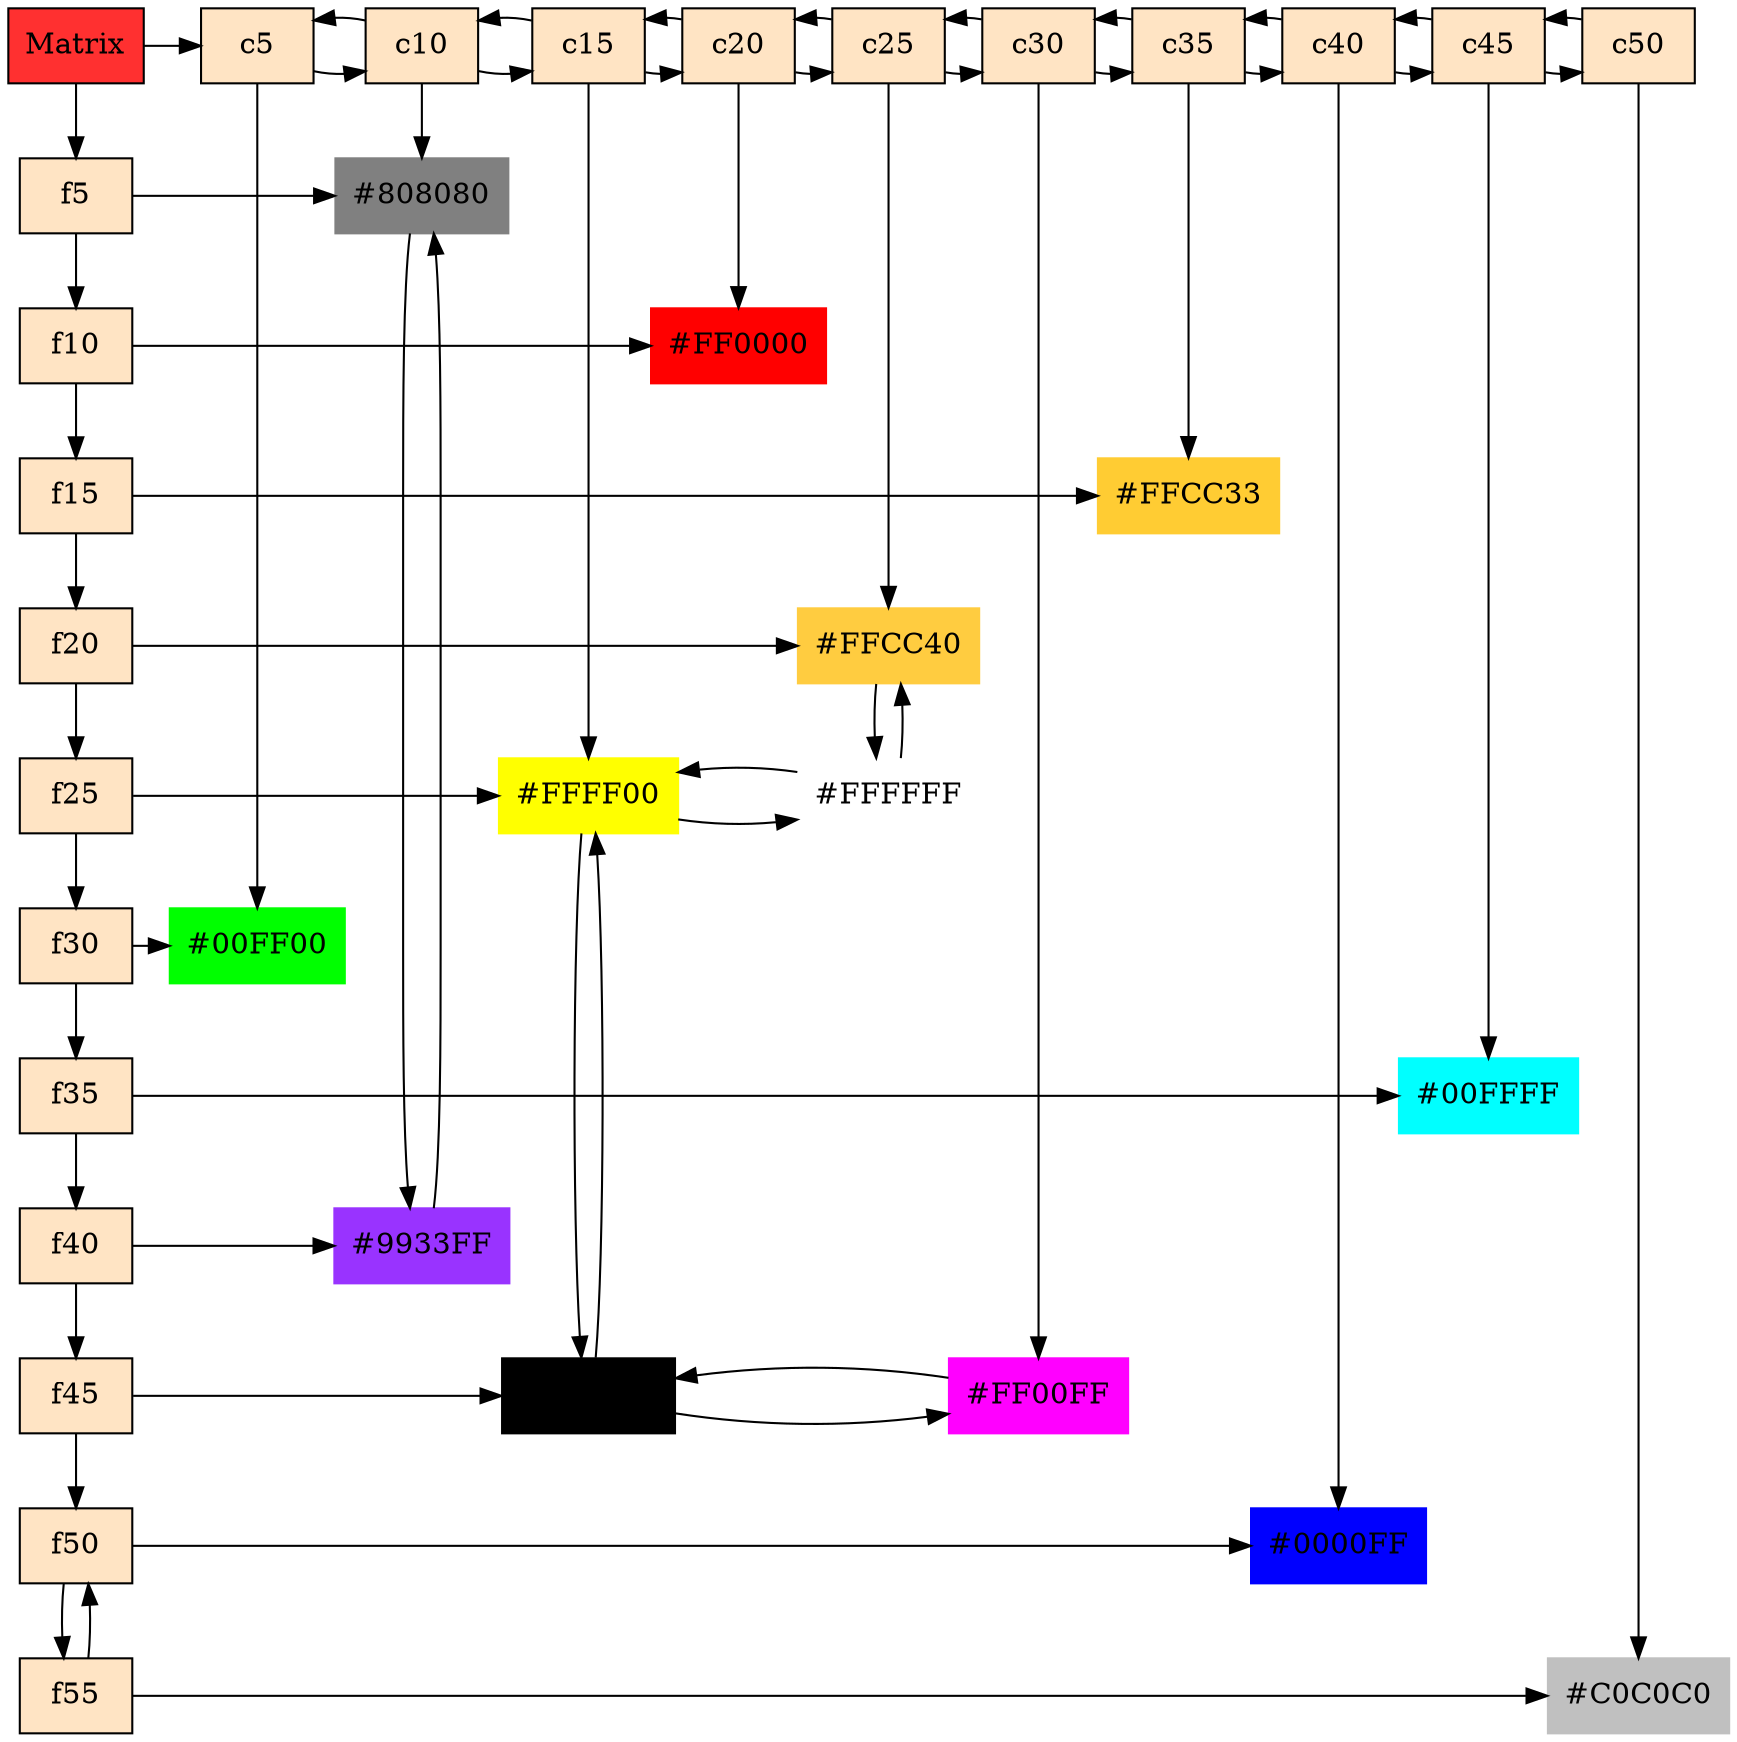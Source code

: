 digraph G{
  node[shape=box];
  MTX[ label = "Matrix", style = filled, fillcolor = firebrick1, group = 0 ];
  "c5" [label = "c5"  style = filled, fillcolor = bisque1, group = 5 ];
  "c10" [label = "c10"  style = filled, fillcolor = bisque1, group = 10 ];
  "c15" [label = "c15"  style = filled, fillcolor = bisque1, group = 15 ];
  "c20" [label = "c20"  style = filled, fillcolor = bisque1, group = 20 ];
  "c25" [label = "c25"  style = filled, fillcolor = bisque1, group = 25 ];
  "c30" [label = "c30"  style = filled, fillcolor = bisque1, group = 30 ];
  "c35" [label = "c35"  style = filled, fillcolor = bisque1, group = 35 ];
  "c40" [label = "c40"  style = filled, fillcolor = bisque1, group = 40 ];
  "c45" [label = "c45"  style = filled, fillcolor = bisque1, group = 45 ];
  "c50" [label = "c50"  style = filled, fillcolor = bisque1, group = 50 ];
  "f5" [label = "f5"  style = filled, fillcolor = bisque1, group = 0 ];
  "f10" [label = "f10"  style = filled, fillcolor = bisque1, group = 0 ];
  "f15" [label = "f15"  style = filled, fillcolor = bisque1, group = 0 ];
  "f20" [label = "f20"  style = filled, fillcolor = bisque1, group = 0 ];
  "f25" [label = "f25"  style = filled, fillcolor = bisque1, group = 0 ];
  "f30" [label = "f30"  style = filled, fillcolor = bisque1, group = 0 ];
  "f35" [label = "f35"  style = filled, fillcolor = bisque1, group = 0 ];
  "f40" [label = "f40"  style = filled, fillcolor = bisque1, group = 0 ];
  "f45" [label = "f45"  style = filled, fillcolor = bisque1, group = 0 ];
  "f50" [label = "f50"  style = filled, fillcolor = bisque1, group = 0 ];
  "f55" [label = "f55"  style = filled, fillcolor = bisque1, group = 0 ];
  { rank = same; "MTX";"c5";"c10";"c15";"c20";"c25";"c30";"c35";"c40";"c45";"c50";};
  { rank = same; "f5";"1830543330992";};
  { rank = same; "f10";"1830543317424";};
  { rank = same; "f15";"1830543329088";};
  { rank = same; "f20";"1830543329584";};
  { rank = same; "f25";"1830543328096";"1830543331824";};
  { rank = same; "f30";"1830543317920";};
  { rank = same; "f35";"1830543330576";};
  { rank = same; "f40";"1830543330080";};
  { rank = same; "f45";"1830543332384";"1830543328592";};
  { rank = same; "f50";"1830543327600";};
  { rank = same; "f55";"1830543331488";};
  "1830543330992" [label = "#808080",  color =" #808080"  group = 10 style = filled ];
  "1830543317424" [label = "#FF0000",  color =" #FF0000"  group = 20 style = filled ];
  "1830543329088" [label = "#FFCC33",  color =" #FFCC33"  group = 35 style = filled ];
  "1830543329584" [label = "#FFCC40",  color =" #FFCC40"  group = 25 style = filled ];
  "1830543328096" [label = "#FFFF00",  color =" #FFFF00"  group = 15 style = filled ];
  "1830543331824" [label = "#FFFFFF",  color =" #FFFFFF"  group = 25 style = filled ];
  "1830543317920" [label = "#00FF00",  color =" #00FF00"  group = 5 style = filled ];
  "1830543330576" [label = "#00FFFF",  color =" #00FFFF"  group = 45 style = filled ];
  "1830543330080" [label = "#9933FF",  color =" #9933FF"  group = 10 style = filled ];
  "1830543332384" [label = "#000000",  color =" #000000"  group = 15 style = filled ];
  "1830543328592" [label = "#FF00FF",  color =" #FF00FF"  group = 30 style = filled ];
  "1830543327600" [label = "#0000FF",  color =" #0000FF"  group = 40 style = filled ];
  "1830543331488" [label = "#C0C0C0",  color =" #C0C0C0"  group = 50 style = filled ];
  "MTX" -> "c5";
  "c5" -> "c10";
  "c10" -> "c15";
  "c10" -> "c5";
  "c15" -> "c20";
  "c15" -> "c10";
  "c20" -> "c25";
  "c20" -> "c15";
  "c25" -> "c30";
  "c25" -> "c20";
  "c30" -> "c35";
  "c30" -> "c25";
  "c35" -> "c40";
  "c35" -> "c30";
  "c40" -> "c45";
  "c40" -> "c35";
  "c45" -> "c50";
  "c45" -> "c40";
  "c50" -> "c45";
  "MTX" -> "f5";
  "f5" -> "f10";
  "f5" -> "1830543330992";
  "1830543330992" -> "1830543330080";
  "c10" -> "1830543330992";
  "f10" -> "f15";
  "f10" -> "1830543317424";
  "c20" -> "1830543317424";
  "f15" -> "f20";
  "f15" -> "1830543329088";
  "c35" -> "1830543329088";
  "f20" -> "f25";
  "f20" -> "1830543329584";
  "1830543329584" -> "1830543331824";
  "c25" -> "1830543329584";
  "f25" -> "f30";
  "f25" -> "1830543328096";
  "1830543328096" -> "1830543331824";
  "1830543328096" -> "1830543332384";
  "c15" -> "1830543328096";
  "1830543331824" -> "1830543328096";
  "1830543331824" -> "1830543329584";
  "f30" -> "f35";
  "f30" -> "1830543317920";
  "c5" -> "1830543317920";
  "f35" -> "f40";
  "f35" -> "1830543330576";
  "c45" -> "1830543330576";
  "f40" -> "f45";
  "f40" -> "1830543330080";
  "1830543330080" -> "1830543330992";
  "f45" -> "f50";
  "f45" -> "1830543332384";
  "1830543332384" -> "1830543328592";
  "1830543332384" -> "1830543328096";
  "1830543328592" -> "1830543332384";
  "c30" -> "1830543328592";
  "f50" -> "f55";
  "f50" -> "1830543327600";
  "c40" -> "1830543327600";
  "f55" -> "f50";
  "f55" -> "1830543331488";
  "c50" -> "1830543331488";
}

